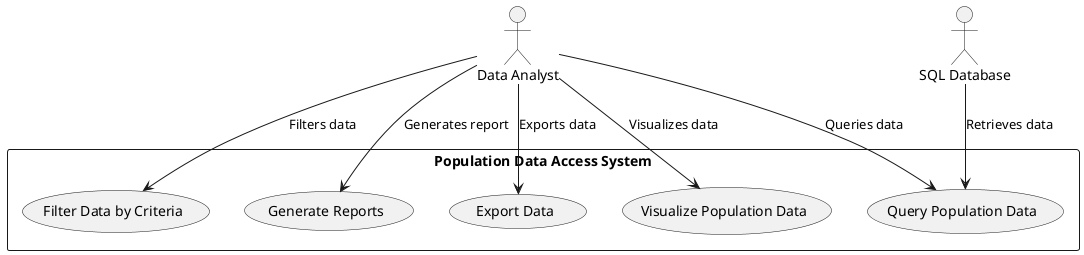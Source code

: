 @startuml

' Define actors
actor "Data Analyst" as analyst
actor "SQL Database" as database

' Define system boundary (rectangle) for the system
rectangle "Population Data Access System" {
    usecase "Query Population Data" as UC1
    usecase "Filter Data by Criteria" as UC2
    usecase "Generate Reports" as UC3
    usecase "Export Data" as UC4
    usecase "Visualize Population Data" as UC5
}

' Data Analyst interacting with use cases
analyst --> UC1 : "Queries data"
analyst --> UC2 : "Filters data"
analyst --> UC3 : "Generates report"
analyst --> UC4 : "Exports data"
analyst --> UC5 : "Visualizes data"

' SQL Database interacting with Query Population Data
database --> UC1 : "Retrieves data"

@enduml
